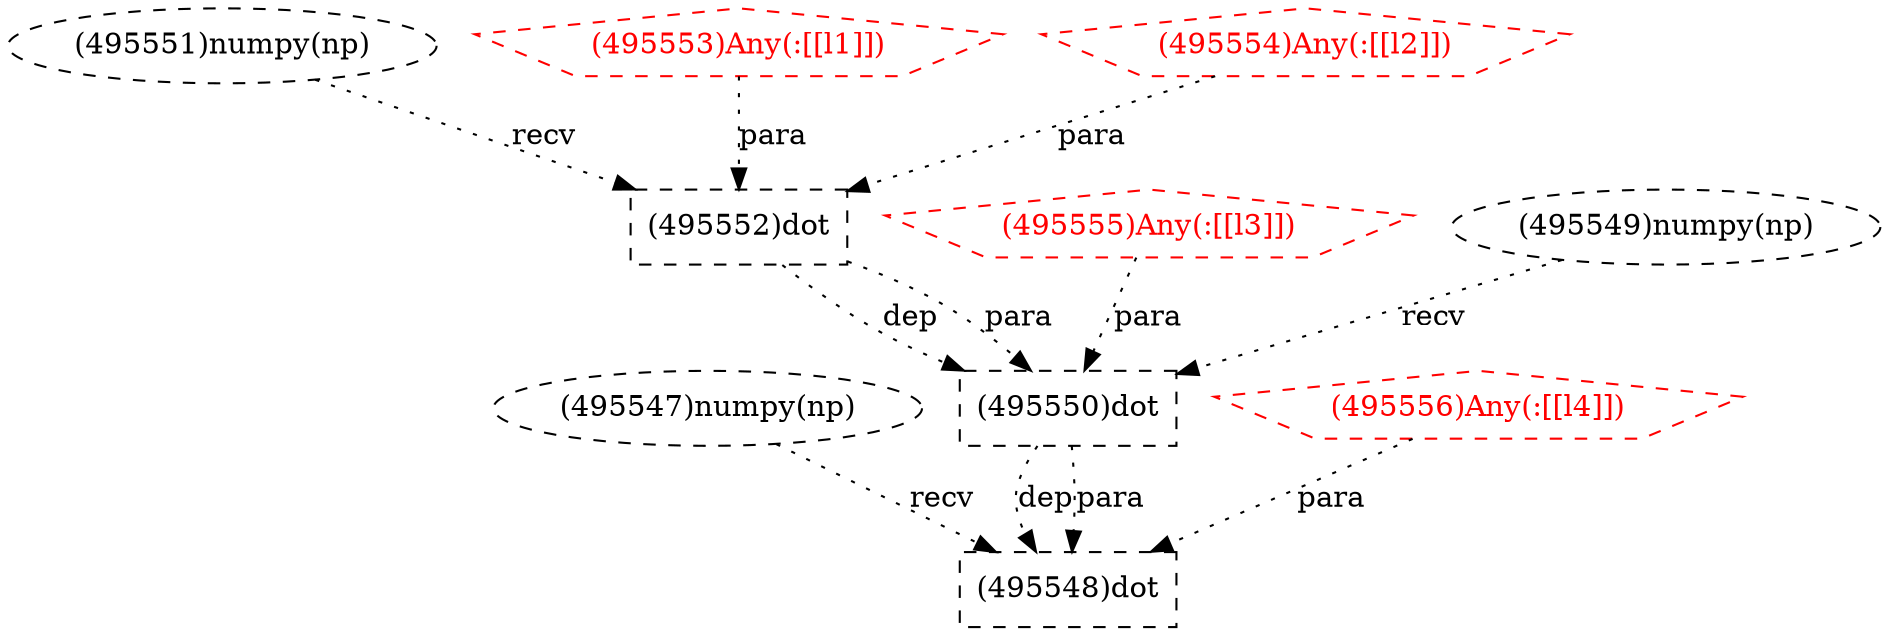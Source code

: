 digraph G {
1 [label="(495547)numpy(np)" shape=ellipse style=dashed]
2 [label="(495550)dot" shape=box style=dashed]
3 [label="(495556)Any(:[[l4]])" shape=pentagon style=dashed color=red fontcolor=red]
4 [label="(495551)numpy(np)" shape=ellipse style=dashed]
5 [label="(495548)dot" shape=box style=dashed]
6 [label="(495552)dot" shape=box style=dashed]
7 [label="(495553)Any(:[[l1]])" shape=pentagon style=dashed color=red fontcolor=red]
8 [label="(495554)Any(:[[l2]])" shape=pentagon style=dashed color=red fontcolor=red]
9 [label="(495555)Any(:[[l3]])" shape=pentagon style=dashed color=red fontcolor=red]
10 [label="(495549)numpy(np)" shape=ellipse style=dashed]
10 -> 2 [label="recv" style=dotted];
6 -> 2 [label="dep" style=dotted];
6 -> 2 [label="para" style=dotted];
9 -> 2 [label="para" style=dotted];
1 -> 5 [label="recv" style=dotted];
2 -> 5 [label="dep" style=dotted];
2 -> 5 [label="para" style=dotted];
3 -> 5 [label="para" style=dotted];
4 -> 6 [label="recv" style=dotted];
7 -> 6 [label="para" style=dotted];
8 -> 6 [label="para" style=dotted];
}